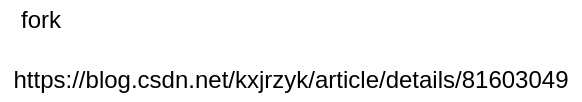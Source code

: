 <mxfile version="15.5.0" type="github">
  <diagram id="KiLB6R4w7JQDAYNRYIwK" name="Page-1">
    <mxGraphModel dx="751" dy="503" grid="1" gridSize="10" guides="1" tooltips="1" connect="1" arrows="1" fold="1" page="1" pageScale="1" pageWidth="827" pageHeight="1169" math="0" shadow="0">
      <root>
        <mxCell id="0" />
        <mxCell id="1" parent="0" />
        <mxCell id="aPic2HSgoxVb9ZScRCVt-1" value="https://blog.csdn.net/kxjrzyk/article/details/81603049" style="text;html=1;align=center;verticalAlign=middle;resizable=0;points=[];autosize=1;strokeColor=none;fillColor=none;" vertex="1" parent="1">
          <mxGeometry x="40" y="70" width="290" height="20" as="geometry" />
        </mxCell>
        <mxCell id="aPic2HSgoxVb9ZScRCVt-3" value="fork" style="text;html=1;align=center;verticalAlign=middle;resizable=0;points=[];autosize=1;strokeColor=none;fillColor=none;" vertex="1" parent="1">
          <mxGeometry x="40" y="40" width="40" height="20" as="geometry" />
        </mxCell>
      </root>
    </mxGraphModel>
  </diagram>
</mxfile>
